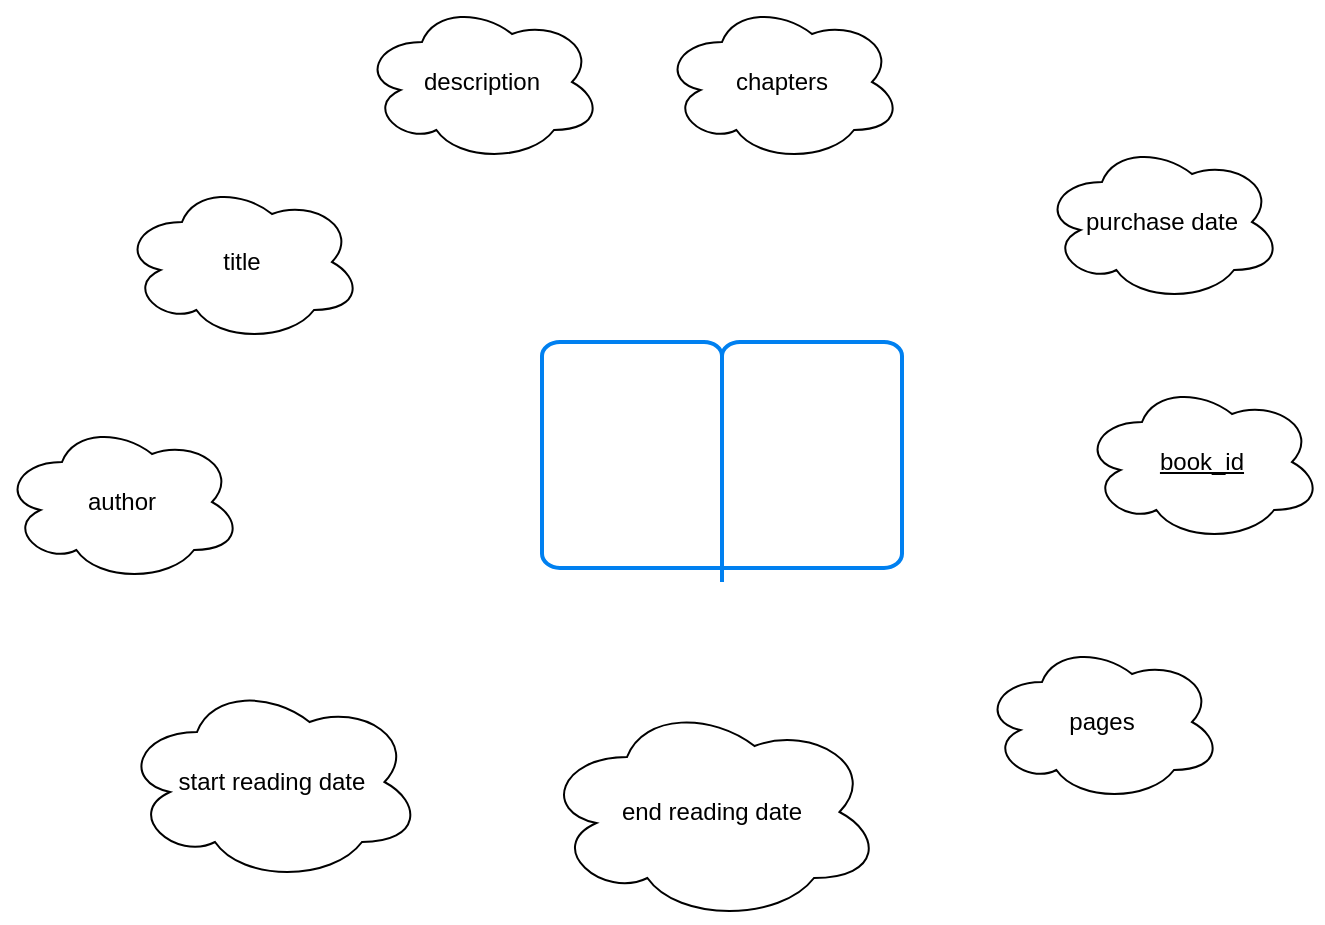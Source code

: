 <mxfile>
    <diagram id="EQLiBeV4V60wtyqsQ8PN" name="Purpose">
        <mxGraphModel dx="1758" dy="1150" grid="1" gridSize="10" guides="1" tooltips="1" connect="1" arrows="1" fold="1" page="1" pageScale="1" pageWidth="850" pageHeight="1100" math="0" shadow="0">
            <root>
                <mxCell id="0"/>
                <mxCell id="1" parent="0"/>
                <mxCell id="2" value="" style="html=1;verticalLabelPosition=bottom;align=center;labelBackgroundColor=#ffffff;verticalAlign=top;strokeWidth=2;strokeColor=#0080F0;shadow=0;dashed=0;shape=mxgraph.ios7.icons.book;" parent="1" vertex="1">
                    <mxGeometry x="330" y="440" width="180" height="120" as="geometry"/>
                </mxCell>
                <mxCell id="3" value="author" style="ellipse;shape=cloud;whiteSpace=wrap;html=1;" parent="1" vertex="1">
                    <mxGeometry x="60" y="480" width="120" height="80" as="geometry"/>
                </mxCell>
                <mxCell id="4" value="title" style="ellipse;shape=cloud;whiteSpace=wrap;html=1;" parent="1" vertex="1">
                    <mxGeometry x="120" y="360" width="120" height="80" as="geometry"/>
                </mxCell>
                <mxCell id="5" value="description" style="ellipse;shape=cloud;whiteSpace=wrap;html=1;" parent="1" vertex="1">
                    <mxGeometry x="240" y="270" width="120" height="80" as="geometry"/>
                </mxCell>
                <mxCell id="6" value="chapters" style="ellipse;shape=cloud;whiteSpace=wrap;html=1;" parent="1" vertex="1">
                    <mxGeometry x="390" y="270" width="120" height="80" as="geometry"/>
                </mxCell>
                <mxCell id="7" value="purchase date" style="ellipse;shape=cloud;whiteSpace=wrap;html=1;" parent="1" vertex="1">
                    <mxGeometry x="580" y="340" width="120" height="80" as="geometry"/>
                </mxCell>
                <mxCell id="8" value="&lt;u&gt;book_id&lt;/u&gt;" style="ellipse;shape=cloud;whiteSpace=wrap;html=1;" parent="1" vertex="1">
                    <mxGeometry x="600" y="460" width="120" height="80" as="geometry"/>
                </mxCell>
                <mxCell id="lbvAb5_nzNk3NYNmzpC3-8" value="start reading date" style="ellipse;shape=cloud;whiteSpace=wrap;html=1;" vertex="1" parent="1">
                    <mxGeometry x="120" y="610" width="150" height="100" as="geometry"/>
                </mxCell>
                <mxCell id="lbvAb5_nzNk3NYNmzpC3-9" value="end reading date" style="ellipse;shape=cloud;whiteSpace=wrap;html=1;" vertex="1" parent="1">
                    <mxGeometry x="330" y="620" width="170" height="110" as="geometry"/>
                </mxCell>
                <mxCell id="lbvAb5_nzNk3NYNmzpC3-10" value="pages" style="ellipse;shape=cloud;whiteSpace=wrap;html=1;" vertex="1" parent="1">
                    <mxGeometry x="550" y="590" width="120" height="80" as="geometry"/>
                </mxCell>
            </root>
        </mxGraphModel>
    </diagram>
    <diagram id="KGYYj9UqTgD0QuARNtIw" name="ER">
        <mxGraphModel dx="1758" dy="1150" grid="1" gridSize="10" guides="1" tooltips="1" connect="1" arrows="1" fold="1" page="1" pageScale="1" pageWidth="850" pageHeight="1100" math="0" shadow="0">
            <root>
                <mxCell id="koAOxHY6eIkHPWs9ncYI-0"/>
                <mxCell id="koAOxHY6eIkHPWs9ncYI-1" parent="koAOxHY6eIkHPWs9ncYI-0"/>
                <mxCell id="koAOxHY6eIkHPWs9ncYI-2" value="Owner" style="whiteSpace=wrap;html=1;align=center;" parent="koAOxHY6eIkHPWs9ncYI-1" vertex="1">
                    <mxGeometry x="355" y="280" width="100" height="60" as="geometry"/>
                </mxCell>
                <mxCell id="LvQcZSOw0opRjrNvu0Ek-9" style="edgeStyle=none;html=1;exitX=1;exitY=0.5;exitDx=0;exitDy=0;entryX=0;entryY=0.5;entryDx=0;entryDy=0;endArrow=none;endFill=0;" parent="koAOxHY6eIkHPWs9ncYI-1" source="koAOxHY6eIkHPWs9ncYI-3" edge="1">
                    <mxGeometry relative="1" as="geometry">
                        <mxPoint x="540" y="570" as="targetPoint"/>
                    </mxGeometry>
                </mxCell>
                <mxCell id="LvQcZSOw0opRjrNvu0Ek-10" style="edgeStyle=none;html=1;exitX=1;exitY=1;exitDx=0;exitDy=0;entryX=0.08;entryY=0.233;entryDx=0;entryDy=0;entryPerimeter=0;endArrow=none;endFill=0;" parent="koAOxHY6eIkHPWs9ncYI-1" source="koAOxHY6eIkHPWs9ncYI-3" edge="1">
                    <mxGeometry relative="1" as="geometry">
                        <mxPoint x="538" y="639.32" as="targetPoint"/>
                    </mxGeometry>
                </mxCell>
                <mxCell id="LvQcZSOw0opRjrNvu0Ek-11" style="edgeStyle=none;html=1;exitX=0.75;exitY=1;exitDx=0;exitDy=0;entryX=0.5;entryY=0;entryDx=0;entryDy=0;endArrow=none;endFill=0;" parent="koAOxHY6eIkHPWs9ncYI-1" source="koAOxHY6eIkHPWs9ncYI-3" edge="1">
                    <mxGeometry relative="1" as="geometry">
                        <mxPoint x="460" y="680" as="targetPoint"/>
                    </mxGeometry>
                </mxCell>
                <mxCell id="LvQcZSOw0opRjrNvu0Ek-12" style="edgeStyle=none;html=1;exitX=0.25;exitY=1;exitDx=0;exitDy=0;entryX=0.72;entryY=0.033;entryDx=0;entryDy=0;entryPerimeter=0;endArrow=none;endFill=0;" parent="koAOxHY6eIkHPWs9ncYI-1" source="koAOxHY6eIkHPWs9ncYI-3" edge="1">
                    <mxGeometry relative="1" as="geometry">
                        <mxPoint x="362" y="681.32" as="targetPoint"/>
                    </mxGeometry>
                </mxCell>
                <mxCell id="LvQcZSOw0opRjrNvu0Ek-13" style="edgeStyle=none;html=1;exitX=0;exitY=0.75;exitDx=0;exitDy=0;entryX=0.947;entryY=0.217;entryDx=0;entryDy=0;entryPerimeter=0;endArrow=none;endFill=0;" parent="koAOxHY6eIkHPWs9ncYI-1" source="koAOxHY6eIkHPWs9ncYI-3" edge="1">
                    <mxGeometry relative="1" as="geometry">
                        <mxPoint x="264.7" y="638.68" as="targetPoint"/>
                    </mxGeometry>
                </mxCell>
                <mxCell id="LvQcZSOw0opRjrNvu0Ek-14" style="edgeStyle=none;html=1;exitX=0;exitY=0.25;exitDx=0;exitDy=0;endArrow=none;endFill=0;" parent="koAOxHY6eIkHPWs9ncYI-1" source="koAOxHY6eIkHPWs9ncYI-3" target="koAOxHY6eIkHPWs9ncYI-4" edge="1">
                    <mxGeometry relative="1" as="geometry"/>
                </mxCell>
                <mxCell id="XiPBrGxlILLFjV8bLk1M-8" style="edgeStyle=none;html=1;exitX=1;exitY=0;exitDx=0;exitDy=0;entryX=0.22;entryY=0.967;entryDx=0;entryDy=0;entryPerimeter=0;endArrow=none;endFill=0;" edge="1" parent="koAOxHY6eIkHPWs9ncYI-1" source="koAOxHY6eIkHPWs9ncYI-3" target="XiPBrGxlILLFjV8bLk1M-7">
                    <mxGeometry relative="1" as="geometry"/>
                </mxCell>
                <mxCell id="koAOxHY6eIkHPWs9ncYI-3" value="Book" style="whiteSpace=wrap;html=1;align=center;" parent="koAOxHY6eIkHPWs9ncYI-1" vertex="1">
                    <mxGeometry x="330" y="560" width="150" height="60" as="geometry"/>
                </mxCell>
                <mxCell id="koAOxHY6eIkHPWs9ncYI-4" value="&lt;span style=&quot;border-bottom: 1px dotted&quot;&gt;&lt;u&gt;book_id&lt;/u&gt;&lt;/span&gt;" style="ellipse;whiteSpace=wrap;html=1;align=center;" parent="koAOxHY6eIkHPWs9ncYI-1" vertex="1">
                    <mxGeometry x="130" y="560" width="100" height="40" as="geometry"/>
                </mxCell>
                <mxCell id="LvQcZSOw0opRjrNvu0Ek-5" style="edgeStyle=none;html=1;entryX=0.5;entryY=0;entryDx=0;entryDy=0;endArrow=ERmany;endFill=0;" parent="koAOxHY6eIkHPWs9ncYI-1" source="LvQcZSOw0opRjrNvu0Ek-3" target="koAOxHY6eIkHPWs9ncYI-3" edge="1">
                    <mxGeometry relative="1" as="geometry"/>
                </mxCell>
                <mxCell id="LvQcZSOw0opRjrNvu0Ek-8" style="edgeStyle=none;html=1;entryX=0.5;entryY=1;entryDx=0;entryDy=0;endArrow=ERone;endFill=0;" parent="koAOxHY6eIkHPWs9ncYI-1" source="LvQcZSOw0opRjrNvu0Ek-3" target="koAOxHY6eIkHPWs9ncYI-2" edge="1">
                    <mxGeometry relative="1" as="geometry"/>
                </mxCell>
                <mxCell id="LvQcZSOw0opRjrNvu0Ek-3" value="own" style="shape=rhombus;perimeter=rhombusPerimeter;whiteSpace=wrap;html=1;align=center;" parent="koAOxHY6eIkHPWs9ncYI-1" vertex="1">
                    <mxGeometry x="345" y="390" width="120" height="80" as="geometry"/>
                </mxCell>
                <mxCell id="XiPBrGxlILLFjV8bLk1M-0" value="title" style="ellipse;whiteSpace=wrap;html=1;align=center;" vertex="1" parent="koAOxHY6eIkHPWs9ncYI-1">
                    <mxGeometry x="180" y="630" width="100" height="40" as="geometry"/>
                </mxCell>
                <mxCell id="XiPBrGxlILLFjV8bLk1M-1" value="author" style="ellipse;whiteSpace=wrap;html=1;align=center;" vertex="1" parent="koAOxHY6eIkHPWs9ncYI-1">
                    <mxGeometry x="300" y="680" width="100" height="50" as="geometry"/>
                </mxCell>
                <mxCell id="XiPBrGxlILLFjV8bLk1M-2" value="description" style="ellipse;whiteSpace=wrap;html=1;align=center;" vertex="1" parent="koAOxHY6eIkHPWs9ncYI-1">
                    <mxGeometry x="420" y="680" width="100" height="40" as="geometry"/>
                </mxCell>
                <mxCell id="XiPBrGxlILLFjV8bLk1M-3" value="chapters" style="ellipse;whiteSpace=wrap;html=1;align=center;" vertex="1" parent="koAOxHY6eIkHPWs9ncYI-1">
                    <mxGeometry x="520" y="630" width="100" height="40" as="geometry"/>
                </mxCell>
                <mxCell id="XiPBrGxlILLFjV8bLk1M-4" value="pages" style="ellipse;whiteSpace=wrap;html=1;align=center;" vertex="1" parent="koAOxHY6eIkHPWs9ncYI-1">
                    <mxGeometry x="540" y="550" width="100" height="40" as="geometry"/>
                </mxCell>
                <mxCell id="XiPBrGxlILLFjV8bLk1M-6" style="edgeStyle=none;html=1;exitX=1;exitY=1;exitDx=0;exitDy=0;endArrow=none;endFill=0;" edge="1" parent="koAOxHY6eIkHPWs9ncYI-1" source="XiPBrGxlILLFjV8bLk1M-5" target="koAOxHY6eIkHPWs9ncYI-3">
                    <mxGeometry relative="1" as="geometry"/>
                </mxCell>
                <mxCell id="XiPBrGxlILLFjV8bLk1M-5" value="start_date" style="ellipse;whiteSpace=wrap;html=1;align=center;" vertex="1" parent="koAOxHY6eIkHPWs9ncYI-1">
                    <mxGeometry x="160" y="480" width="100" height="40" as="geometry"/>
                </mxCell>
                <mxCell id="XiPBrGxlILLFjV8bLk1M-7" value="end_date" style="ellipse;whiteSpace=wrap;html=1;align=center;" vertex="1" parent="koAOxHY6eIkHPWs9ncYI-1">
                    <mxGeometry x="490" y="470" width="100" height="40" as="geometry"/>
                </mxCell>
            </root>
        </mxGraphModel>
    </diagram>
    <diagram id="xvQ-C9ccQKh_zx2GTqcE" name="UML">
        <mxGraphModel dx="1758" dy="1150" grid="1" gridSize="10" guides="1" tooltips="1" connect="1" arrows="1" fold="1" page="1" pageScale="1" pageWidth="850" pageHeight="1100" math="0" shadow="0">
            <root>
                <mxCell id="xjbJNIg-MPgf1Dh7jckD-0"/>
                <mxCell id="xjbJNIg-MPgf1Dh7jckD-1" parent="xjbJNIg-MPgf1Dh7jckD-0"/>
                <mxCell id="YTXy7Z1mmAvqwpk9lPbU-1" value="Book" style="swimlane;fontStyle=1;align=center;verticalAlign=top;childLayout=stackLayout;horizontal=1;startSize=26;horizontalStack=0;resizeParent=1;resizeParentMax=0;resizeLast=0;collapsible=1;marginBottom=0;" parent="xjbJNIg-MPgf1Dh7jckD-1" vertex="1">
                    <mxGeometry x="345" y="370" width="160" height="346" as="geometry"/>
                </mxCell>
                <mxCell id="YTXy7Z1mmAvqwpk9lPbU-2" value="+ book_id: int" style="text;strokeColor=none;fillColor=none;align=left;verticalAlign=top;spacingLeft=4;spacingRight=4;overflow=hidden;rotatable=0;points=[[0,0.5],[1,0.5]];portConstraint=eastwest;fontStyle=4" parent="YTXy7Z1mmAvqwpk9lPbU-1" vertex="1">
                    <mxGeometry y="26" width="160" height="26" as="geometry"/>
                </mxCell>
                <mxCell id="YTXy7Z1mmAvqwpk9lPbU-6" value="+ author: string" style="text;strokeColor=none;fillColor=none;align=left;verticalAlign=top;spacingLeft=4;spacingRight=4;overflow=hidden;rotatable=0;points=[[0,0.5],[1,0.5]];portConstraint=eastwest;fontStyle=0" parent="YTXy7Z1mmAvqwpk9lPbU-1" vertex="1">
                    <mxGeometry y="52" width="160" height="26" as="geometry"/>
                </mxCell>
                <mxCell id="PYXwK2j2h9hHiINXVTxd-0" value="+ title: string" style="text;strokeColor=none;fillColor=none;align=left;verticalAlign=top;spacingLeft=4;spacingRight=4;overflow=hidden;rotatable=0;points=[[0,0.5],[1,0.5]];portConstraint=eastwest;fontStyle=0" parent="YTXy7Z1mmAvqwpk9lPbU-1" vertex="1">
                    <mxGeometry y="78" width="160" height="26" as="geometry"/>
                </mxCell>
                <mxCell id="YTXy7Z1mmAvqwpk9lPbU-7" value="+ chapters: int" style="text;strokeColor=none;fillColor=none;align=left;verticalAlign=top;spacingLeft=4;spacingRight=4;overflow=hidden;rotatable=0;points=[[0,0.5],[1,0.5]];portConstraint=eastwest;fontStyle=0" parent="YTXy7Z1mmAvqwpk9lPbU-1" vertex="1">
                    <mxGeometry y="104" width="160" height="26" as="geometry"/>
                </mxCell>
                <mxCell id="YTXy7Z1mmAvqwpk9lPbU-8" value="+ date_bought: string" style="text;strokeColor=none;fillColor=none;align=left;verticalAlign=top;spacingLeft=4;spacingRight=4;overflow=hidden;rotatable=0;points=[[0,0.5],[1,0.5]];portConstraint=eastwest;fontStyle=0" parent="YTXy7Z1mmAvqwpk9lPbU-1" vertex="1">
                    <mxGeometry y="130" width="160" height="26" as="geometry"/>
                </mxCell>
                <mxCell id="YTXy7Z1mmAvqwpk9lPbU-9" value="+ description: string" style="text;strokeColor=none;fillColor=none;align=left;verticalAlign=top;spacingLeft=4;spacingRight=4;overflow=hidden;rotatable=0;points=[[0,0.5],[1,0.5]];portConstraint=eastwest;fontStyle=0" parent="YTXy7Z1mmAvqwpk9lPbU-1" vertex="1">
                    <mxGeometry y="156" width="160" height="26" as="geometry"/>
                </mxCell>
                <mxCell id="nnsAnjUpRv9grbu5FhKL-0" value="+ start_date: string" style="text;strokeColor=none;fillColor=none;align=left;verticalAlign=top;spacingLeft=4;spacingRight=4;overflow=hidden;rotatable=0;points=[[0,0.5],[1,0.5]];portConstraint=eastwest;fontStyle=0" vertex="1" parent="YTXy7Z1mmAvqwpk9lPbU-1">
                    <mxGeometry y="182" width="160" height="26" as="geometry"/>
                </mxCell>
                <mxCell id="nnsAnjUpRv9grbu5FhKL-1" value="+ end_date: string" style="text;strokeColor=none;fillColor=none;align=left;verticalAlign=top;spacingLeft=4;spacingRight=4;overflow=hidden;rotatable=0;points=[[0,0.5],[1,0.5]];portConstraint=eastwest;fontStyle=0" vertex="1" parent="YTXy7Z1mmAvqwpk9lPbU-1">
                    <mxGeometry y="208" width="160" height="26" as="geometry"/>
                </mxCell>
                <mxCell id="nnsAnjUpRv9grbu5FhKL-2" value="+ pages: int" style="text;strokeColor=none;fillColor=none;align=left;verticalAlign=top;spacingLeft=4;spacingRight=4;overflow=hidden;rotatable=0;points=[[0,0.5],[1,0.5]];portConstraint=eastwest;fontStyle=0" vertex="1" parent="YTXy7Z1mmAvqwpk9lPbU-1">
                    <mxGeometry y="234" width="160" height="26" as="geometry"/>
                </mxCell>
                <mxCell id="YTXy7Z1mmAvqwpk9lPbU-3" value="" style="line;strokeWidth=1;fillColor=none;align=left;verticalAlign=middle;spacingTop=-1;spacingLeft=3;spacingRight=3;rotatable=0;labelPosition=right;points=[];portConstraint=eastwest;" parent="YTXy7Z1mmAvqwpk9lPbU-1" vertex="1">
                    <mxGeometry y="260" width="160" height="8" as="geometry"/>
                </mxCell>
                <mxCell id="YTXy7Z1mmAvqwpk9lPbU-4" value="+ addBook()" style="text;strokeColor=none;fillColor=none;align=left;verticalAlign=top;spacingLeft=4;spacingRight=4;overflow=hidden;rotatable=0;points=[[0,0.5],[1,0.5]];portConstraint=eastwest;" parent="YTXy7Z1mmAvqwpk9lPbU-1" vertex="1">
                    <mxGeometry y="268" width="160" height="26" as="geometry"/>
                </mxCell>
                <mxCell id="PYXwK2j2h9hHiINXVTxd-1" value="+ deleteBook()" style="text;strokeColor=none;fillColor=none;align=left;verticalAlign=top;spacingLeft=4;spacingRight=4;overflow=hidden;rotatable=0;points=[[0,0.5],[1,0.5]];portConstraint=eastwest;" parent="YTXy7Z1mmAvqwpk9lPbU-1" vertex="1">
                    <mxGeometry y="294" width="160" height="26" as="geometry"/>
                </mxCell>
                <mxCell id="PYXwK2j2h9hHiINXVTxd-2" value="+ editBook()" style="text;strokeColor=none;fillColor=none;align=left;verticalAlign=top;spacingLeft=4;spacingRight=4;overflow=hidden;rotatable=0;points=[[0,0.5],[1,0.5]];portConstraint=eastwest;" parent="YTXy7Z1mmAvqwpk9lPbU-1" vertex="1">
                    <mxGeometry y="320" width="160" height="26" as="geometry"/>
                </mxCell>
            </root>
        </mxGraphModel>
    </diagram>
</mxfile>